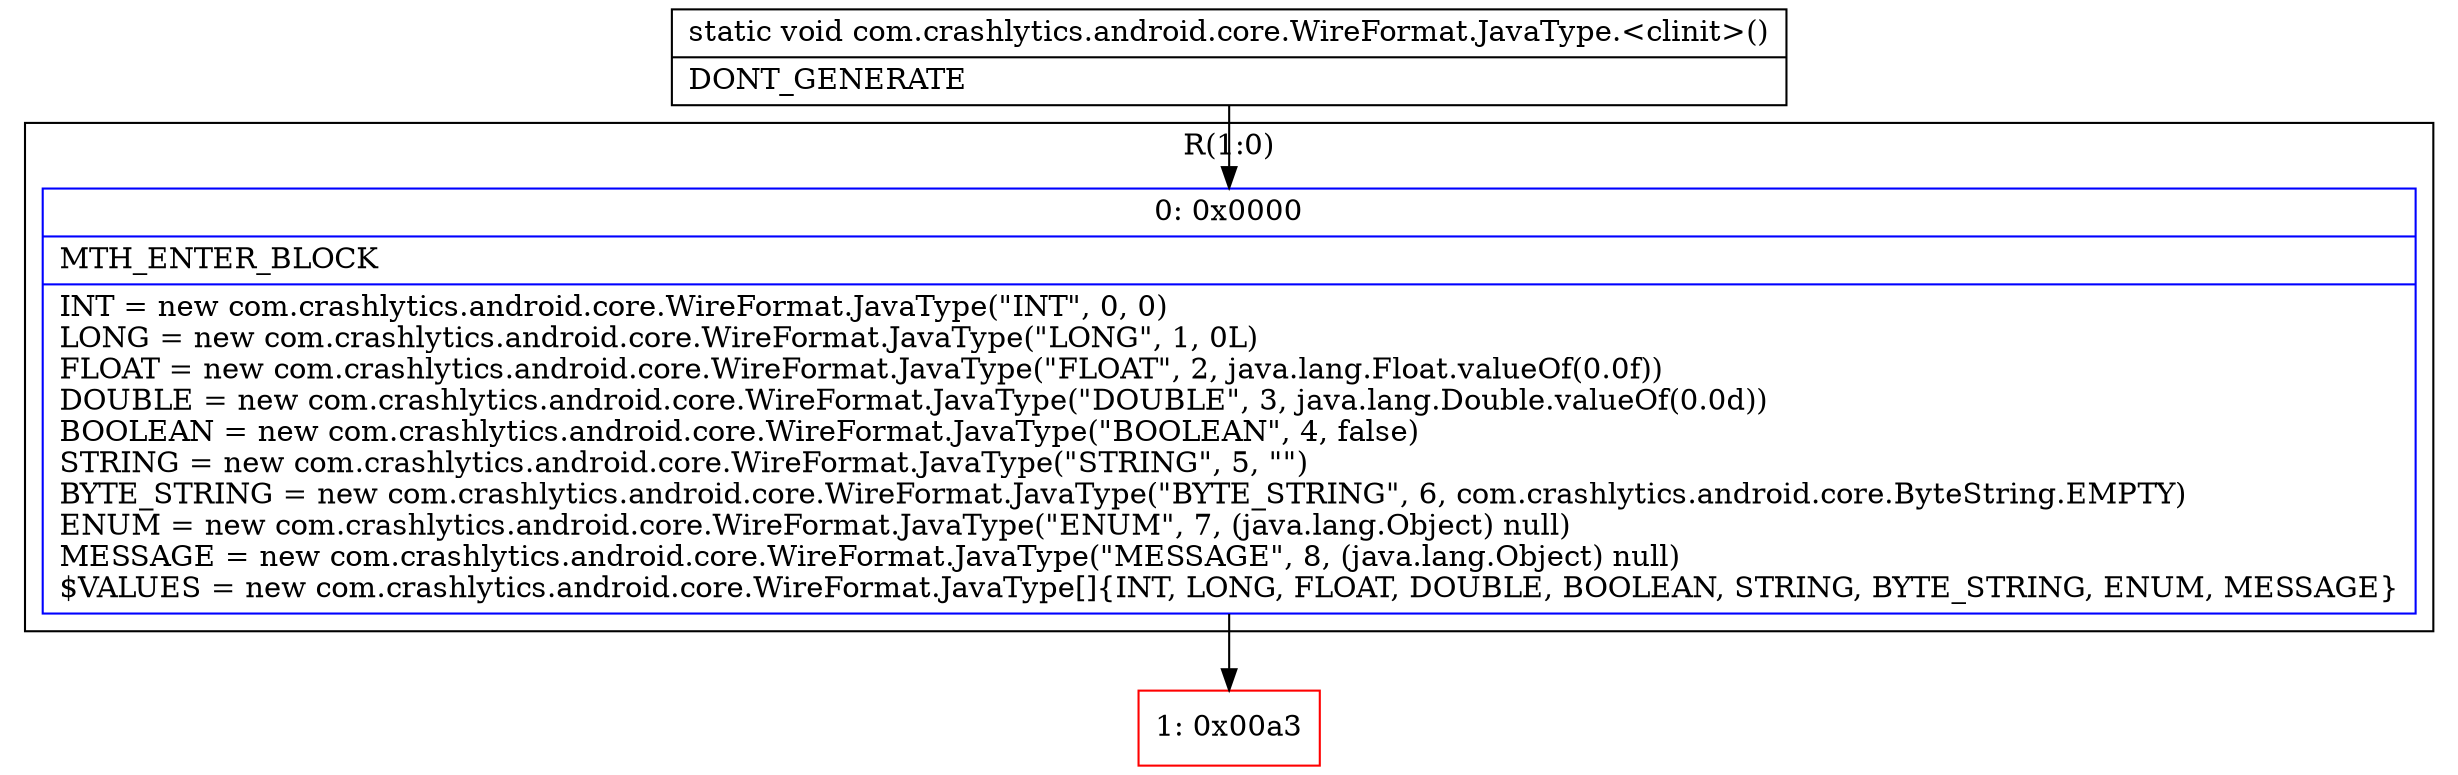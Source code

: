 digraph "CFG forcom.crashlytics.android.core.WireFormat.JavaType.\<clinit\>()V" {
subgraph cluster_Region_232388115 {
label = "R(1:0)";
node [shape=record,color=blue];
Node_0 [shape=record,label="{0\:\ 0x0000|MTH_ENTER_BLOCK\l|INT = new com.crashlytics.android.core.WireFormat.JavaType(\"INT\", 0, 0)\lLONG = new com.crashlytics.android.core.WireFormat.JavaType(\"LONG\", 1, 0L)\lFLOAT = new com.crashlytics.android.core.WireFormat.JavaType(\"FLOAT\", 2, java.lang.Float.valueOf(0.0f))\lDOUBLE = new com.crashlytics.android.core.WireFormat.JavaType(\"DOUBLE\", 3, java.lang.Double.valueOf(0.0d))\lBOOLEAN = new com.crashlytics.android.core.WireFormat.JavaType(\"BOOLEAN\", 4, false)\lSTRING = new com.crashlytics.android.core.WireFormat.JavaType(\"STRING\", 5, \"\")\lBYTE_STRING = new com.crashlytics.android.core.WireFormat.JavaType(\"BYTE_STRING\", 6, com.crashlytics.android.core.ByteString.EMPTY)\lENUM = new com.crashlytics.android.core.WireFormat.JavaType(\"ENUM\", 7, (java.lang.Object) null)\lMESSAGE = new com.crashlytics.android.core.WireFormat.JavaType(\"MESSAGE\", 8, (java.lang.Object) null)\l$VALUES = new com.crashlytics.android.core.WireFormat.JavaType[]\{INT, LONG, FLOAT, DOUBLE, BOOLEAN, STRING, BYTE_STRING, ENUM, MESSAGE\}\l}"];
}
Node_1 [shape=record,color=red,label="{1\:\ 0x00a3}"];
MethodNode[shape=record,label="{static void com.crashlytics.android.core.WireFormat.JavaType.\<clinit\>()  | DONT_GENERATE\l}"];
MethodNode -> Node_0;
Node_0 -> Node_1;
}

